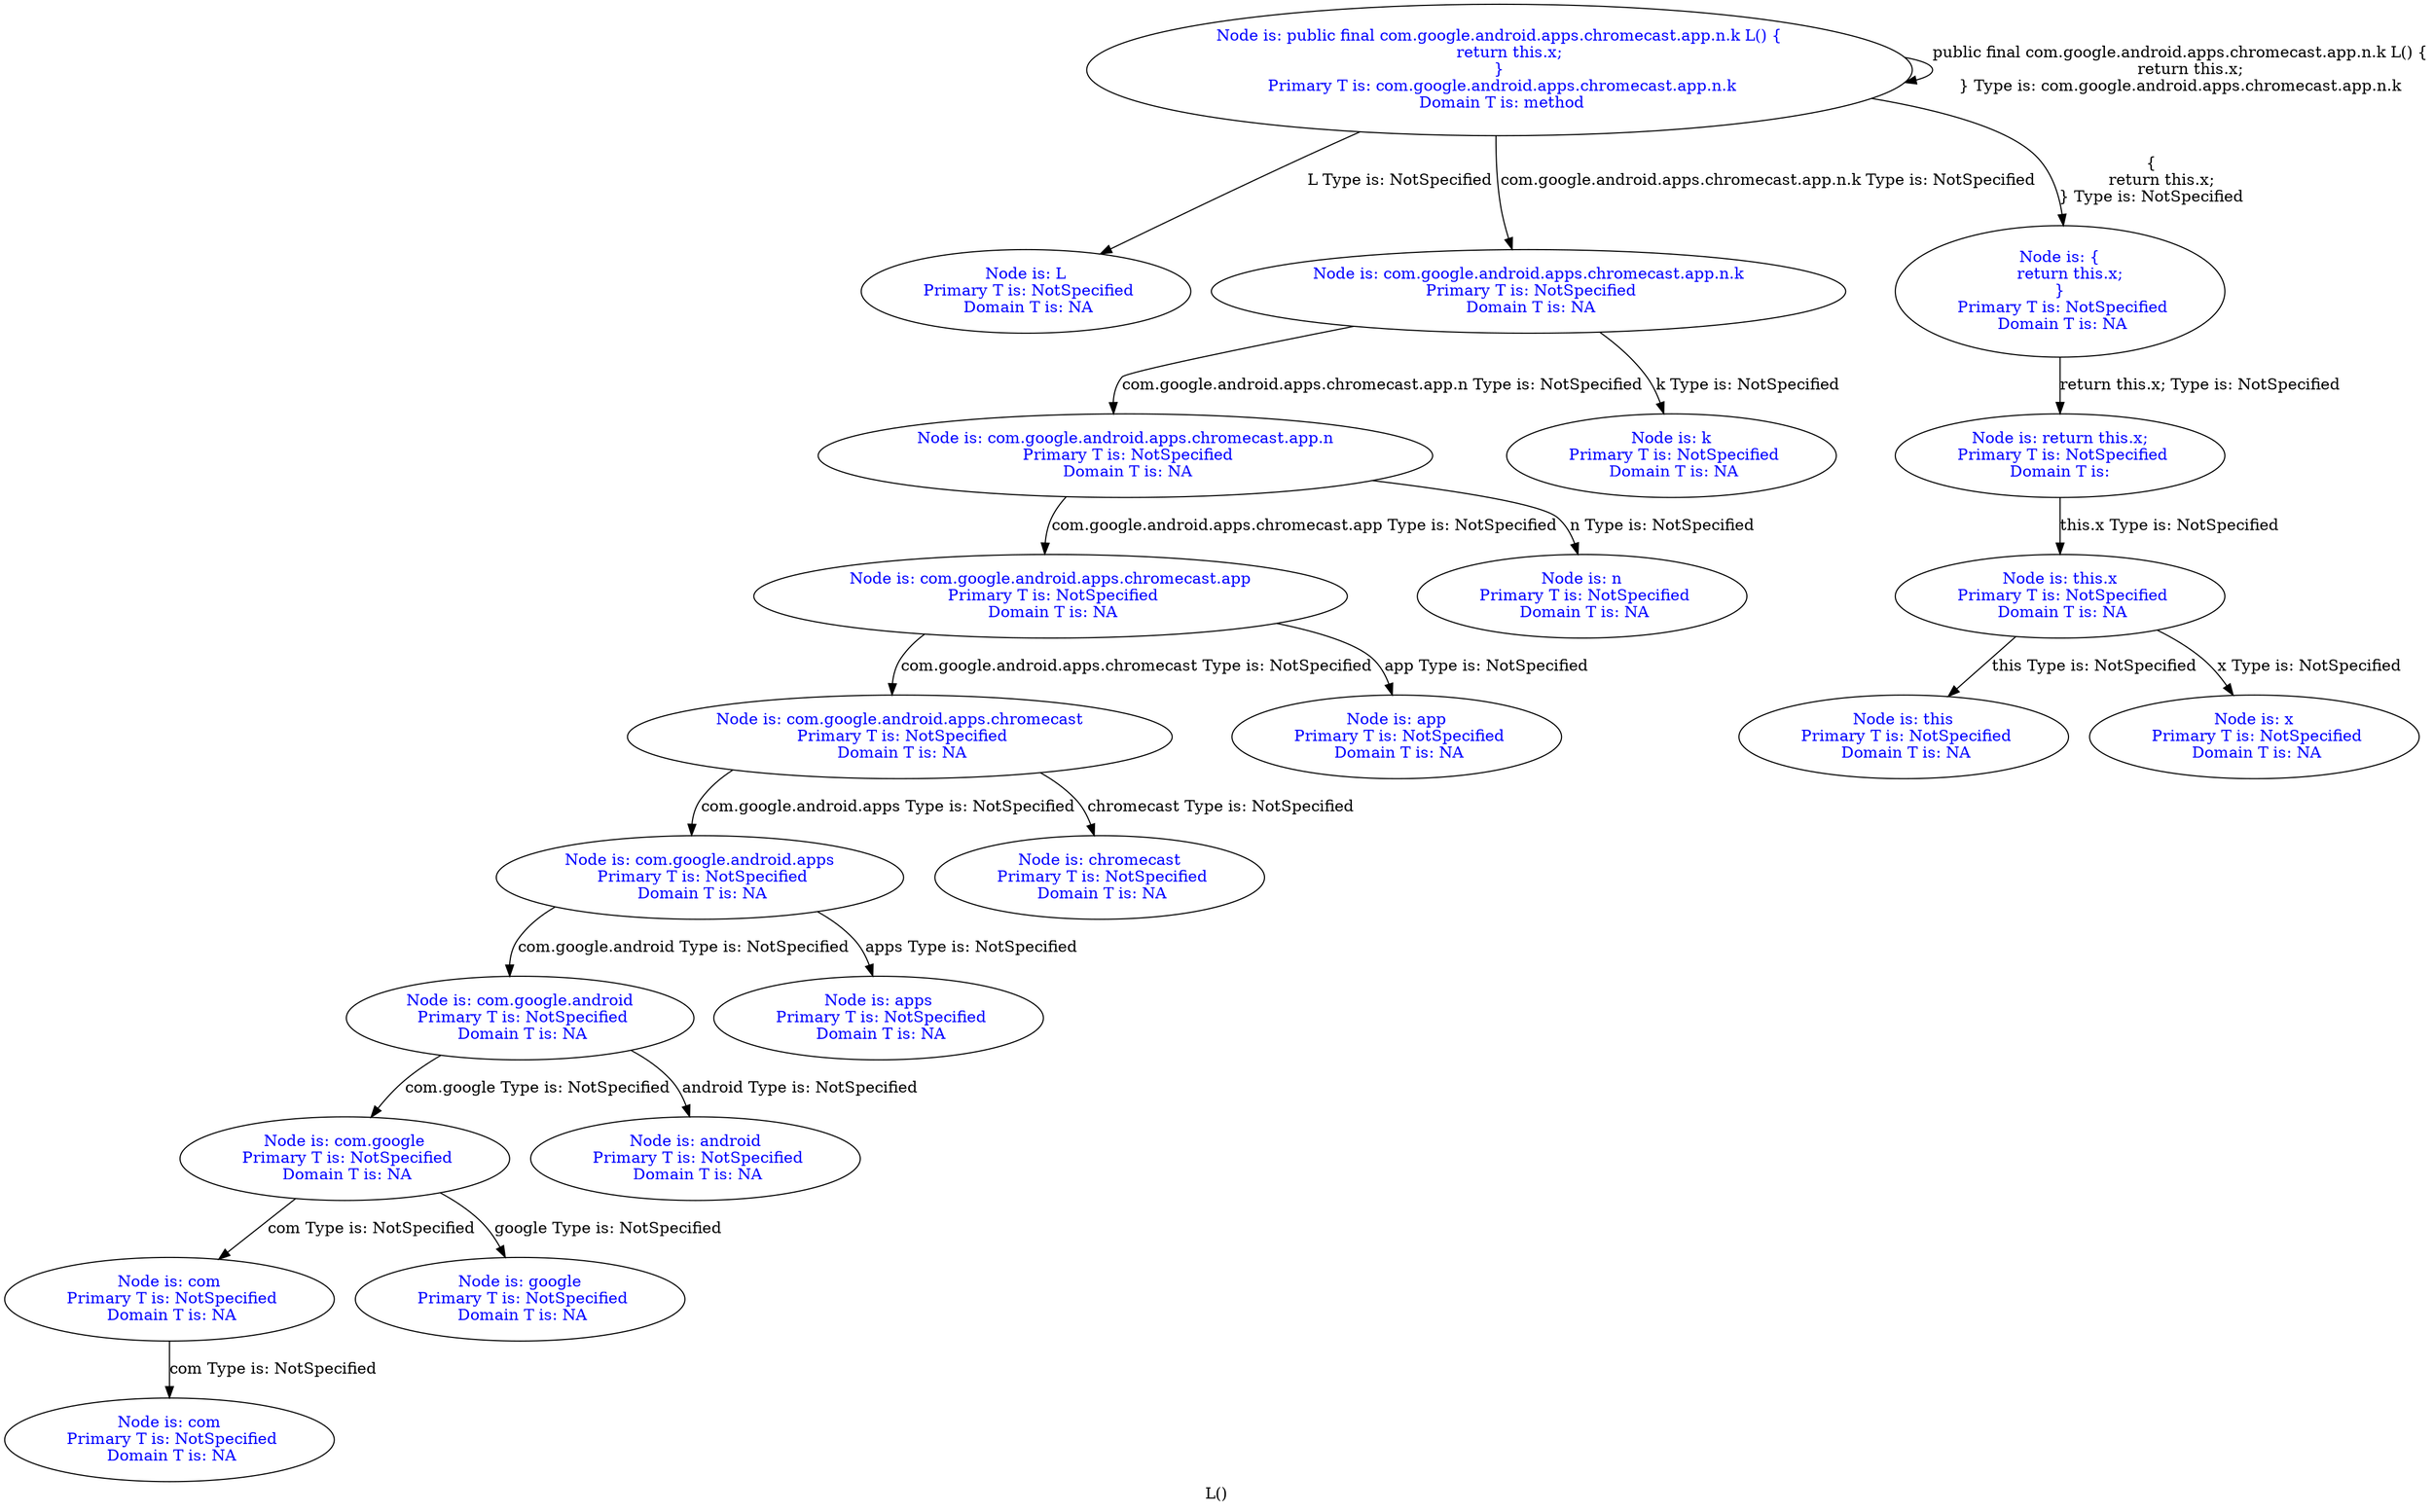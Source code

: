 digraph "L()" {
 label="L()"
{
 node [shape=box]} 
2244 -> 2244[label="public final com.google.android.apps.chromecast.app.n.k L() {
    return this.x;
} Type is: com.google.android.apps.chromecast.app.n.k"];
2244[label="Node is: public final com.google.android.apps.chromecast.app.n.k L() {
    return this.x;
}
 Primary T is: com.google.android.apps.chromecast.app.n.k
 Domain T is: method",fontcolor="blue"];
  2244 -> 2245[label="L Type is: NotSpecified"];
2245[label="Node is: L
 Primary T is: NotSpecified
 Domain T is: NA",fontcolor="blue"];
  2244 -> 2246[label="com.google.android.apps.chromecast.app.n.k Type is: NotSpecified"];
2246[label="Node is: com.google.android.apps.chromecast.app.n.k
 Primary T is: NotSpecified
 Domain T is: NA",fontcolor="blue"];
  2246 -> 2247[label="com.google.android.apps.chromecast.app.n Type is: NotSpecified"];
2247[label="Node is: com.google.android.apps.chromecast.app.n
 Primary T is: NotSpecified
 Domain T is: NA",fontcolor="blue"];
  2247 -> 2248[label="com.google.android.apps.chromecast.app Type is: NotSpecified"];
2248[label="Node is: com.google.android.apps.chromecast.app
 Primary T is: NotSpecified
 Domain T is: NA",fontcolor="blue"];
  2248 -> 2249[label="com.google.android.apps.chromecast Type is: NotSpecified"];
2249[label="Node is: com.google.android.apps.chromecast
 Primary T is: NotSpecified
 Domain T is: NA",fontcolor="blue"];
  2249 -> 2250[label="com.google.android.apps Type is: NotSpecified"];
2250[label="Node is: com.google.android.apps
 Primary T is: NotSpecified
 Domain T is: NA",fontcolor="blue"];
  2250 -> 2251[label="com.google.android Type is: NotSpecified"];
2251[label="Node is: com.google.android
 Primary T is: NotSpecified
 Domain T is: NA",fontcolor="blue"];
  2251 -> 2252[label="com.google Type is: NotSpecified"];
2252[label="Node is: com.google
 Primary T is: NotSpecified
 Domain T is: NA",fontcolor="blue"];
  2252 -> 2253[label="com Type is: NotSpecified"];
2253[label="Node is: com
 Primary T is: NotSpecified
 Domain T is: NA",fontcolor="blue"];
  2253 -> 2254[label="com Type is: NotSpecified"];
2254[label="Node is: com
 Primary T is: NotSpecified
 Domain T is: NA",fontcolor="blue"];
  2252 -> 2255[label="google Type is: NotSpecified"];
2255[label="Node is: google
 Primary T is: NotSpecified
 Domain T is: NA",fontcolor="blue"];
  2251 -> 2256[label="android Type is: NotSpecified"];
2256[label="Node is: android
 Primary T is: NotSpecified
 Domain T is: NA",fontcolor="blue"];
  2250 -> 2257[label="apps Type is: NotSpecified"];
2257[label="Node is: apps
 Primary T is: NotSpecified
 Domain T is: NA",fontcolor="blue"];
  2249 -> 2258[label="chromecast Type is: NotSpecified"];
2258[label="Node is: chromecast
 Primary T is: NotSpecified
 Domain T is: NA",fontcolor="blue"];
  2248 -> 2259[label="app Type is: NotSpecified"];
2259[label="Node is: app
 Primary T is: NotSpecified
 Domain T is: NA",fontcolor="blue"];
  2247 -> 2260[label="n Type is: NotSpecified"];
2260[label="Node is: n
 Primary T is: NotSpecified
 Domain T is: NA",fontcolor="blue"];
  2246 -> 2261[label="k Type is: NotSpecified"];
2261[label="Node is: k
 Primary T is: NotSpecified
 Domain T is: NA",fontcolor="blue"];
  2244 -> 2262[label="{
    return this.x;
} Type is: NotSpecified"];
2262[label="Node is: {
    return this.x;
}
 Primary T is: NotSpecified
 Domain T is: NA",fontcolor="blue"];
  2262 -> null[label="return this.x; Type is: NotSpecified"];
null[label="Node is: return this.x;
 Primary T is: NotSpecified
 Domain T is: ",fontcolor="blue"];
  null -> 2264[label="this.x Type is: NotSpecified"];
2264[label="Node is: this.x
 Primary T is: NotSpecified
 Domain T is: NA",fontcolor="blue"];
  2264 -> 2265[label="this Type is: NotSpecified"];
2265[label="Node is: this
 Primary T is: NotSpecified
 Domain T is: NA",fontcolor="blue"];
  2264 -> 2266[label="x Type is: NotSpecified"];
2266[label="Node is: x
 Primary T is: NotSpecified
 Domain T is: NA",fontcolor="blue"];
  }
